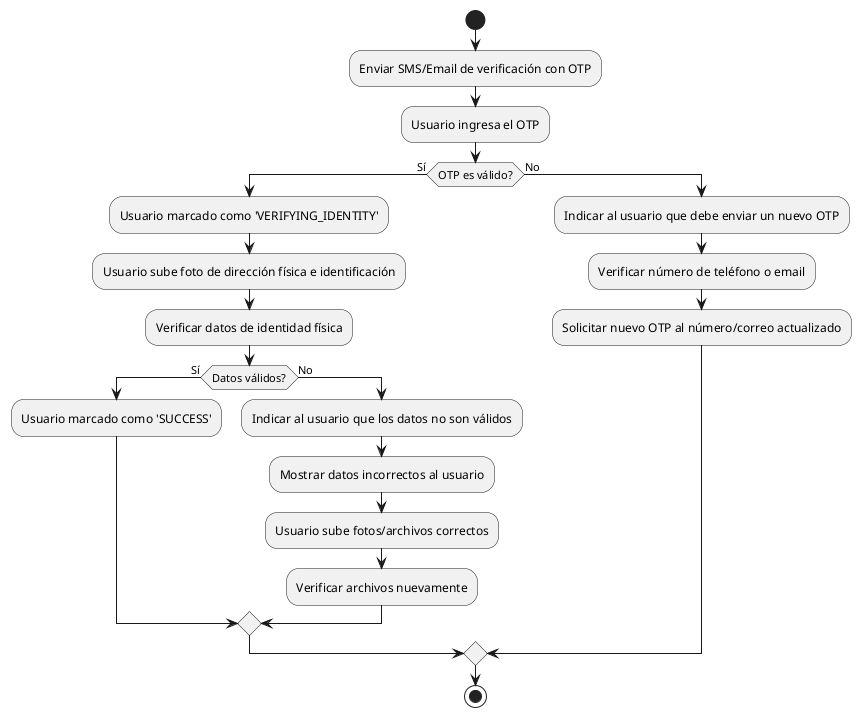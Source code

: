 @startuml "Validar cuenta de usuario"
start

:Enviar SMS/Email de verificación con OTP;

:Usuario ingresa el OTP;

if (OTP es válido?) then (Sí)
    :Usuario marcado como 'VERIFYING_IDENTITY';
    :Usuario sube foto de dirección física e identificación;
    
    :Verificar datos de identidad física;

    if (Datos válidos?) then (Sí)
        :Usuario marcado como 'SUCCESS';
    else (No)
        :Indicar al usuario que los datos no son válidos;
        :Mostrar datos incorrectos al usuario;
        :Usuario sube fotos/archivos correctos;
        :Verificar archivos nuevamente;
    endif
else (No)
    :Indicar al usuario que debe enviar un nuevo OTP;
    :Verificar número de teléfono o email;
    :Solicitar nuevo OTP al número/correo actualizado;
endif

stop
@enduml
